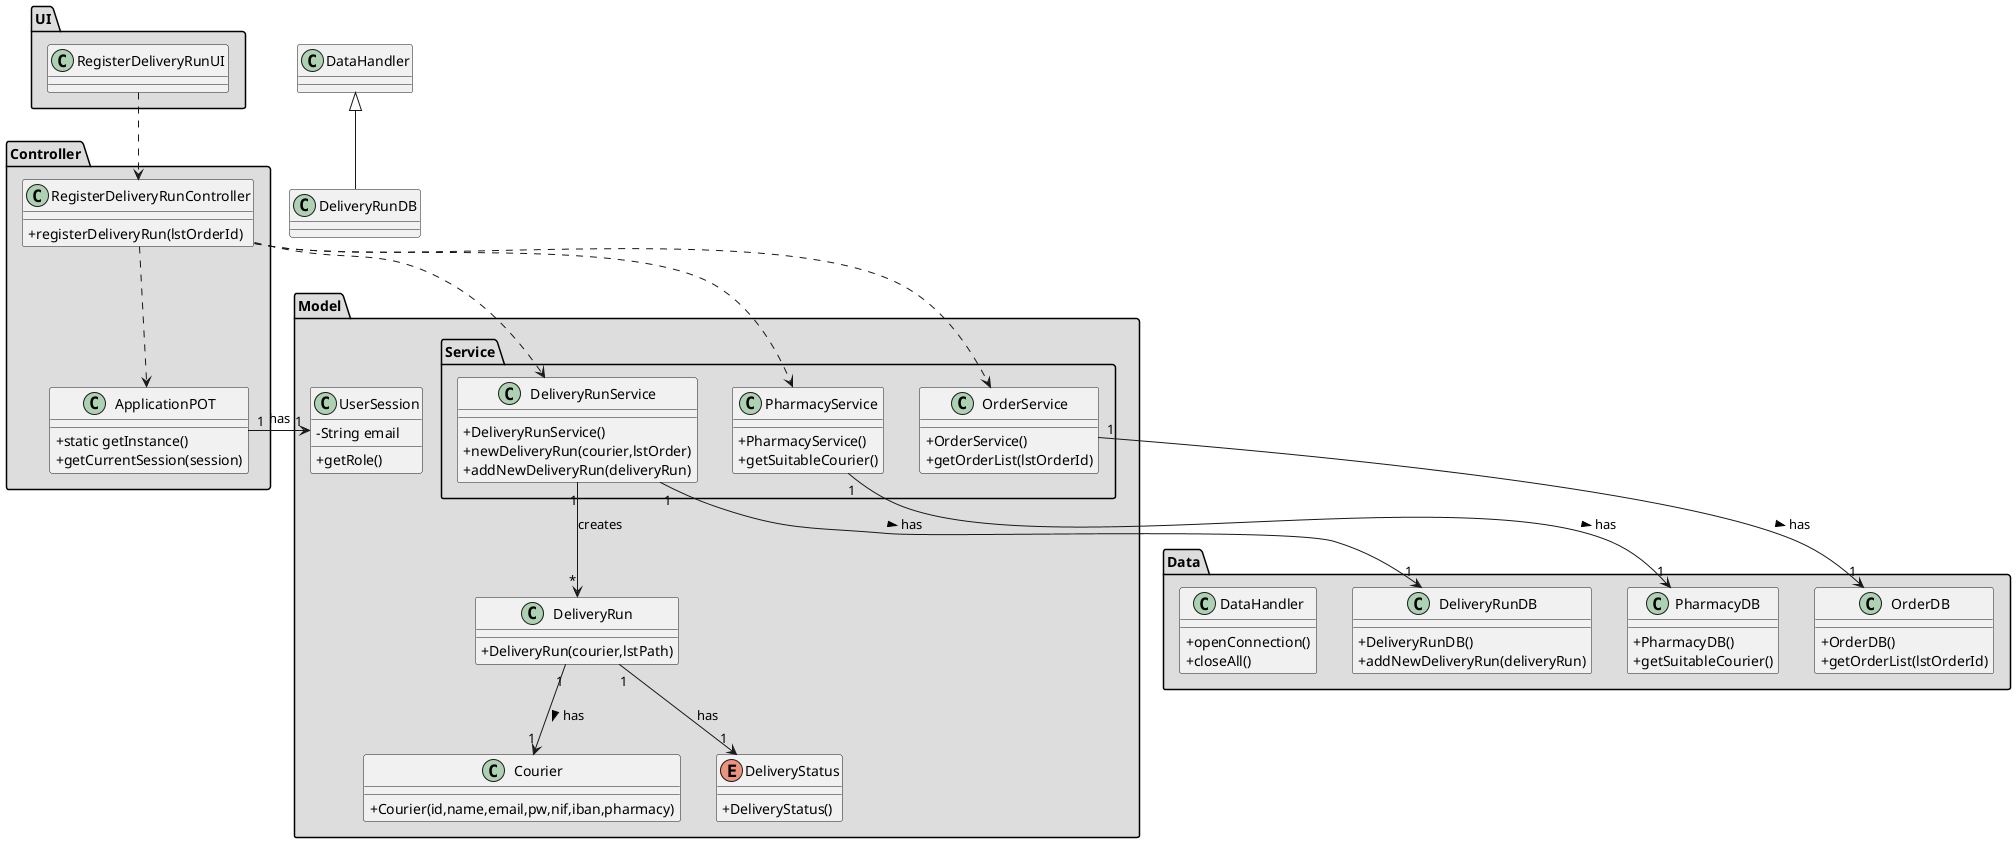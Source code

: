 @startuml
skinparam classAttributeIconSize 0


package "Controller" #DDDDDD {
class ApplicationPOT
{
  +static getInstance()
  +getCurrentSession(session)
}
}

package "Data" #DDDDDD {

class DeliveryRunDB {
+DeliveryRunDB()
+addNewDeliveryRun(deliveryRun)
}

class PharmacyDB {
+PharmacyDB()
+getSuitableCourier()
}

class OrderDB {
+OrderDB()
+getOrderList(lstOrderId)
}

class DataHandler{
+openConnection()
+closeAll()
}

}

package "UI" #DDDDDD {
class RegisterDeliveryRunUI{

}



}


package "Controller" #DDDDDD {
class RegisterDeliveryRunController{
+registerDeliveryRun(lstOrderId)
}
}


package "Model" #DDDDDD {


class Courier{
+Courier(id,name,email,pw,nif,iban,pharmacy)
}

class DeliveryRun{
+DeliveryRun(courier,lstPath)
}

}

package "Model" #DDDDDD {
class UserSession{
-String email
+getRole()
}

package "Service" #DDDDDD {


class DeliveryRunService {
+DeliveryRunService()
+newDeliveryRun(courier,lstOrder)
+addNewDeliveryRun(deliveryRun)
}

class PharmacyService {
+PharmacyService()
+getSuitableCourier()
}

class OrderService {
+OrderService()
+getOrderList(lstOrderId)
}

}

enum DeliveryStatus{
+DeliveryStatus()
}
}






RegisterDeliveryRunUI ..> RegisterDeliveryRunController
RegisterDeliveryRunController ..> DeliveryRunService
RegisterDeliveryRunController ..> ApplicationPOT
RegisterDeliveryRunController ..> PharmacyService
RegisterDeliveryRunController ..> OrderService
OrderService "1" --> "1" OrderDB : has >
PharmacyService "1" --> "1" PharmacyDB : has >
DeliveryRunService "1" --> "1" DeliveryRunDB : has >
DeliveryRun "1" --> "1" Courier : has >
DeliveryRun "1" --> "1" DeliveryStatus : has

DeliveryRunService "1" --> "*" DeliveryRun : creates

class DeliveryRunDB extends DataHandler
ApplicationPOT "1" -> "1" UserSession : has

@enduml